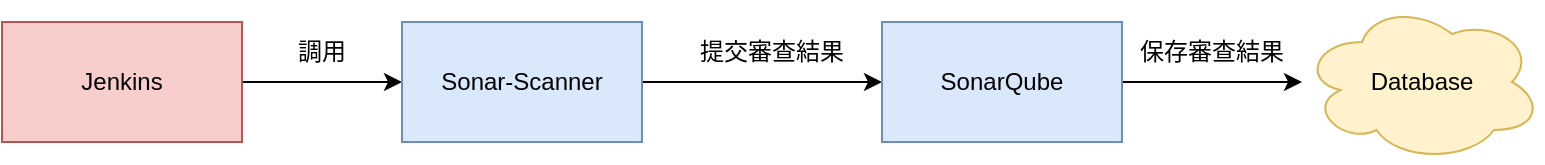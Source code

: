<mxfile version="20.6.2" type="device"><diagram id="DP2zTfj5lpwK6O-_L5lQ" name="第 1 页"><mxGraphModel dx="1141" dy="675" grid="1" gridSize="10" guides="1" tooltips="1" connect="1" arrows="1" fold="1" page="1" pageScale="1" pageWidth="827" pageHeight="1169" math="0" shadow="0"><root><mxCell id="0"/><mxCell id="1" parent="0"/><mxCell id="kJJ6NDsdwNd5ngoluPz4-5" value="" style="edgeStyle=orthogonalEdgeStyle;rounded=0;orthogonalLoop=1;jettySize=auto;html=1;" edge="1" parent="1" source="kJJ6NDsdwNd5ngoluPz4-1" target="kJJ6NDsdwNd5ngoluPz4-2"><mxGeometry relative="1" as="geometry"/></mxCell><mxCell id="kJJ6NDsdwNd5ngoluPz4-1" value="Jenkins" style="rounded=0;whiteSpace=wrap;html=1;fillColor=#f8cecc;strokeColor=#b85450;" vertex="1" parent="1"><mxGeometry x="40" y="240" width="120" height="60" as="geometry"/></mxCell><mxCell id="kJJ6NDsdwNd5ngoluPz4-6" style="edgeStyle=orthogonalEdgeStyle;rounded=0;orthogonalLoop=1;jettySize=auto;html=1;entryX=0;entryY=0.5;entryDx=0;entryDy=0;" edge="1" parent="1" source="kJJ6NDsdwNd5ngoluPz4-2" target="kJJ6NDsdwNd5ngoluPz4-3"><mxGeometry relative="1" as="geometry"/></mxCell><mxCell id="kJJ6NDsdwNd5ngoluPz4-2" value="Sonar-Scanner" style="rounded=0;whiteSpace=wrap;html=1;fillColor=#dae8fc;strokeColor=#6c8ebf;" vertex="1" parent="1"><mxGeometry x="240" y="240" width="120" height="60" as="geometry"/></mxCell><mxCell id="kJJ6NDsdwNd5ngoluPz4-7" style="edgeStyle=orthogonalEdgeStyle;rounded=0;orthogonalLoop=1;jettySize=auto;html=1;" edge="1" parent="1" source="kJJ6NDsdwNd5ngoluPz4-3" target="kJJ6NDsdwNd5ngoluPz4-4"><mxGeometry relative="1" as="geometry"/></mxCell><mxCell id="kJJ6NDsdwNd5ngoluPz4-3" value="SonarQube" style="rounded=0;whiteSpace=wrap;html=1;fillColor=#dae8fc;strokeColor=#6c8ebf;" vertex="1" parent="1"><mxGeometry x="480" y="240" width="120" height="60" as="geometry"/></mxCell><mxCell id="kJJ6NDsdwNd5ngoluPz4-4" value="Database" style="ellipse;shape=cloud;whiteSpace=wrap;html=1;fillColor=#fff2cc;strokeColor=#d6b656;" vertex="1" parent="1"><mxGeometry x="690" y="230" width="120" height="80" as="geometry"/></mxCell><mxCell id="kJJ6NDsdwNd5ngoluPz4-8" value="調用" style="text;html=1;strokeColor=none;fillColor=none;align=center;verticalAlign=middle;whiteSpace=wrap;rounded=0;" vertex="1" parent="1"><mxGeometry x="170" y="240" width="60" height="30" as="geometry"/></mxCell><mxCell id="kJJ6NDsdwNd5ngoluPz4-9" value="提交審查結果" style="text;html=1;strokeColor=none;fillColor=none;align=center;verticalAlign=middle;whiteSpace=wrap;rounded=0;" vertex="1" parent="1"><mxGeometry x="380" y="240" width="90" height="30" as="geometry"/></mxCell><mxCell id="kJJ6NDsdwNd5ngoluPz4-10" value="保存審查結果" style="text;html=1;strokeColor=none;fillColor=none;align=center;verticalAlign=middle;whiteSpace=wrap;rounded=0;" vertex="1" parent="1"><mxGeometry x="600" y="240" width="90" height="30" as="geometry"/></mxCell></root></mxGraphModel></diagram></mxfile>